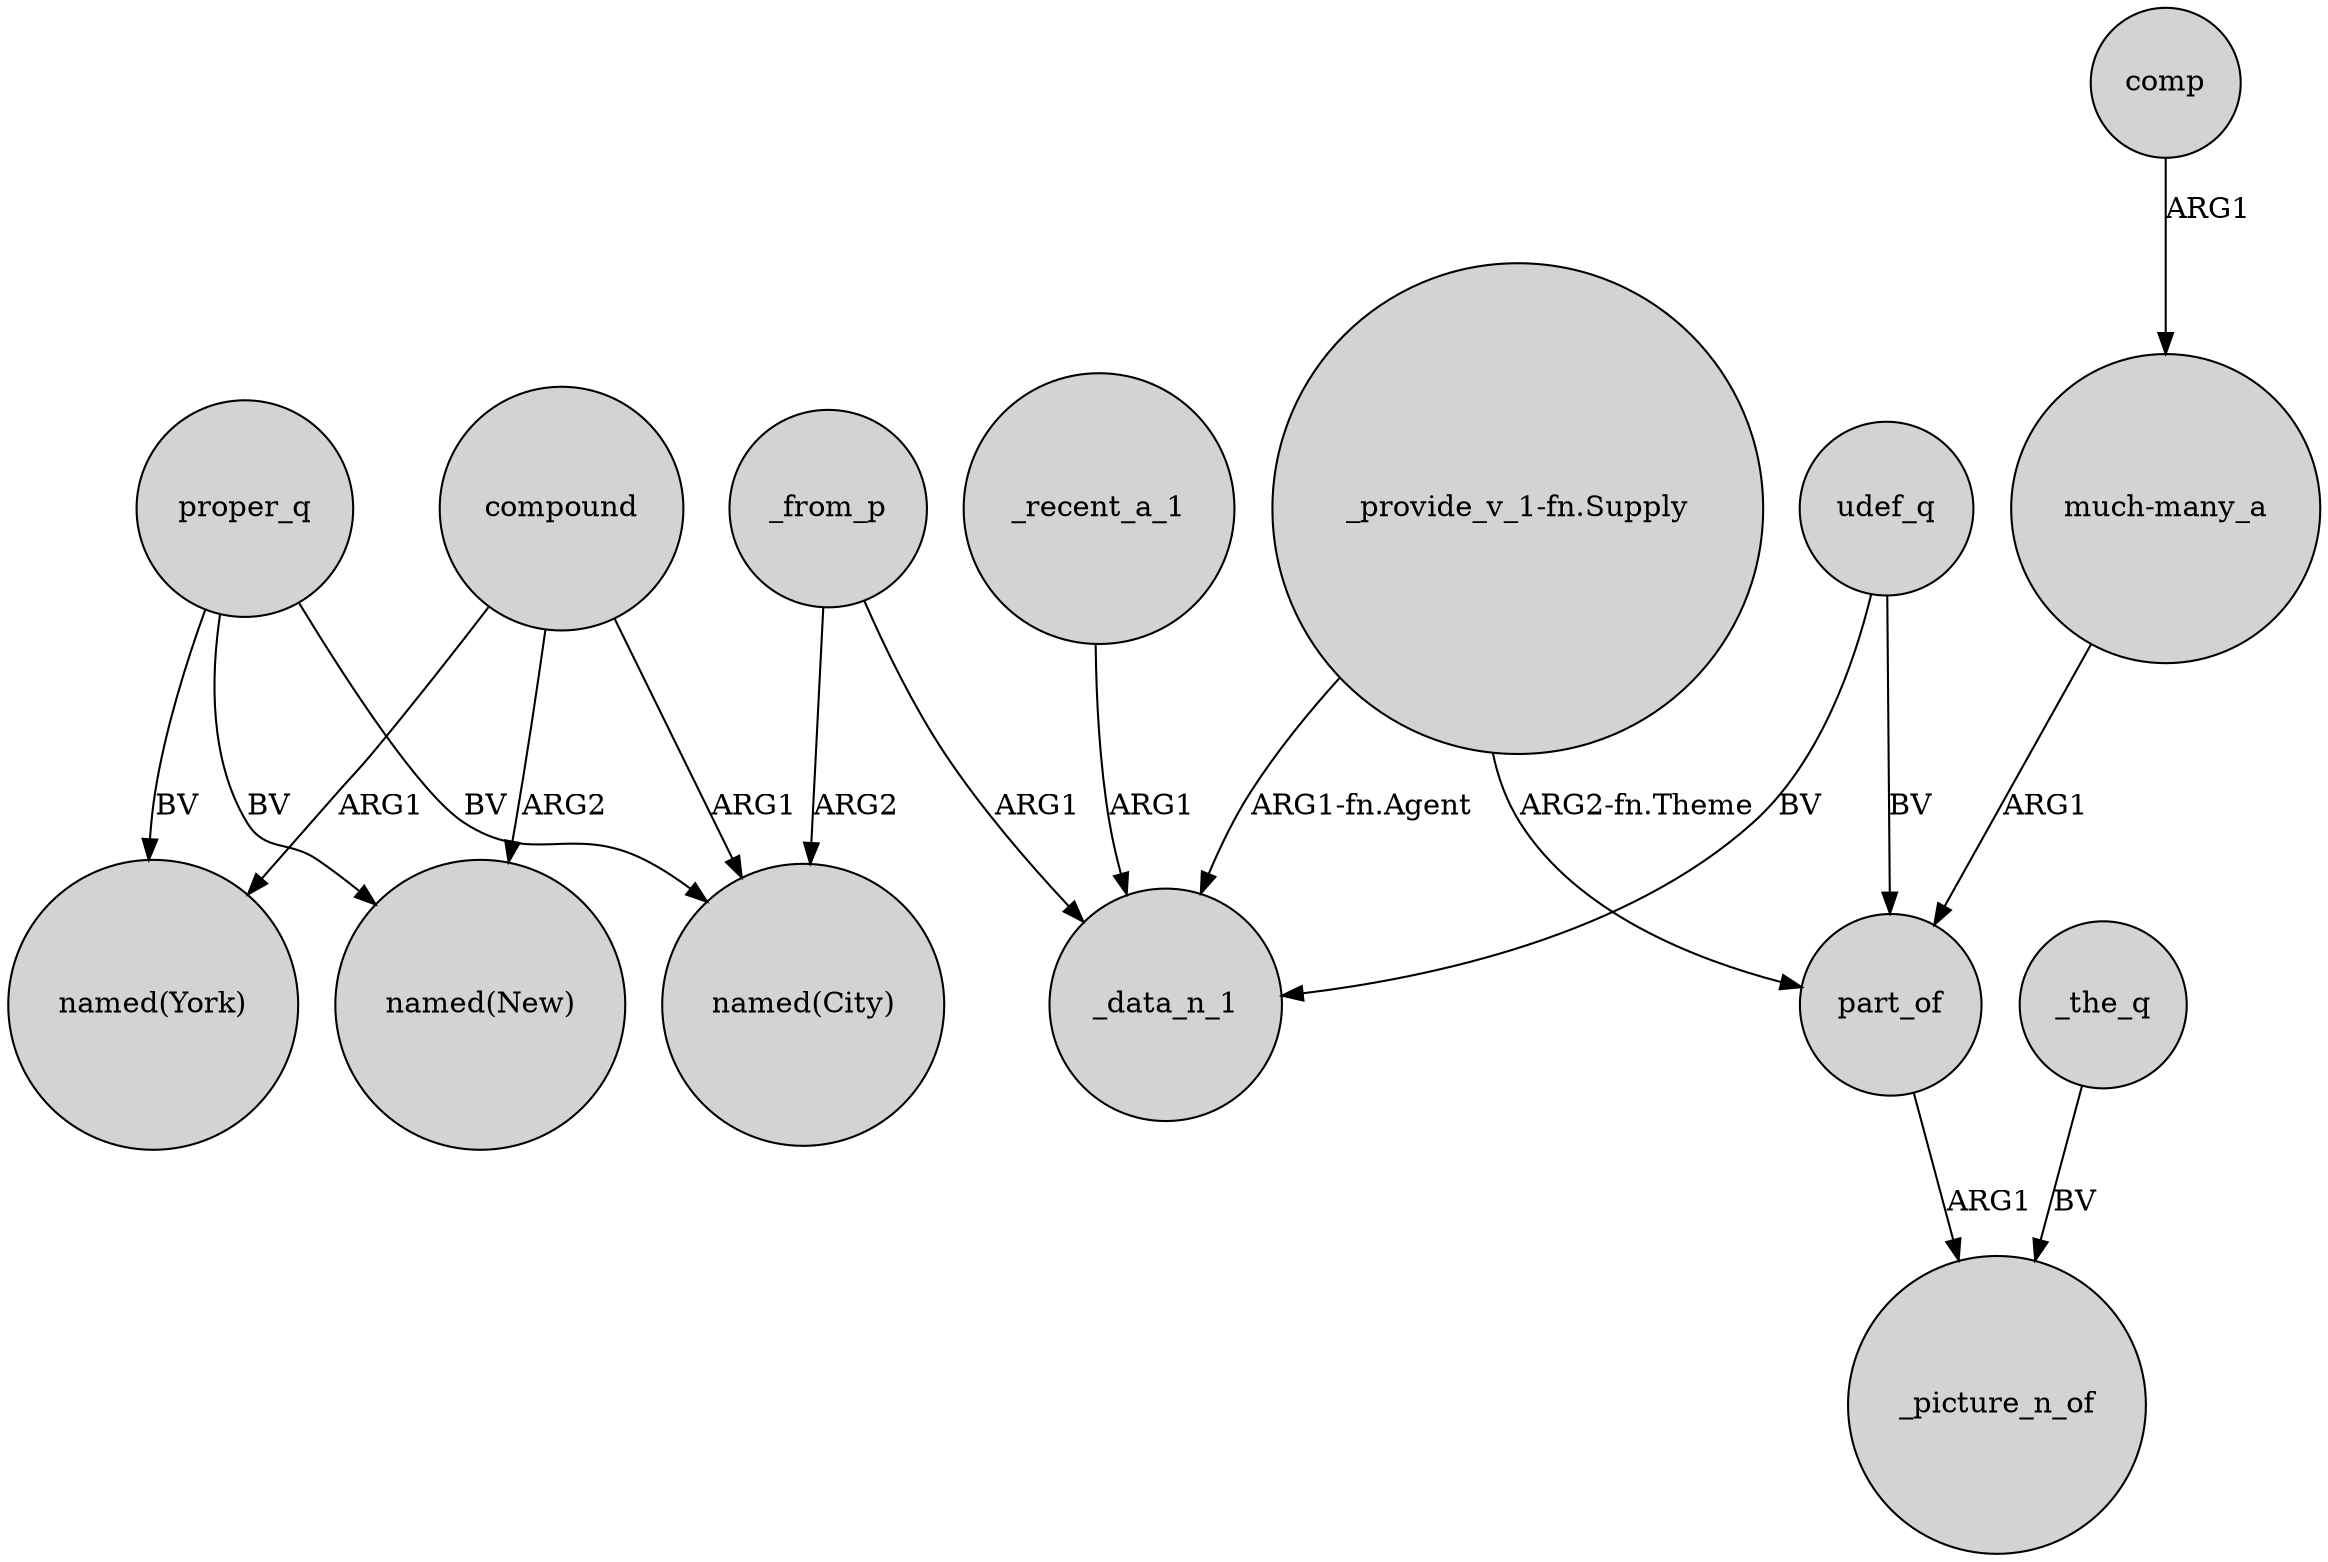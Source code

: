 digraph {
	node [shape=circle style=filled]
	_from_p -> "named(City)" [label=ARG2]
	_from_p -> _data_n_1 [label=ARG1]
	udef_q -> _data_n_1 [label=BV]
	compound -> "named(York)" [label=ARG1]
	"_provide_v_1-fn.Supply" -> part_of [label="ARG2-fn.Theme"]
	comp -> "much-many_a" [label=ARG1]
	_the_q -> _picture_n_of [label=BV]
	udef_q -> part_of [label=BV]
	compound -> "named(New)" [label=ARG2]
	proper_q -> "named(City)" [label=BV]
	_recent_a_1 -> _data_n_1 [label=ARG1]
	proper_q -> "named(York)" [label=BV]
	"_provide_v_1-fn.Supply" -> _data_n_1 [label="ARG1-fn.Agent"]
	proper_q -> "named(New)" [label=BV]
	"much-many_a" -> part_of [label=ARG1]
	compound -> "named(City)" [label=ARG1]
	part_of -> _picture_n_of [label=ARG1]
}
